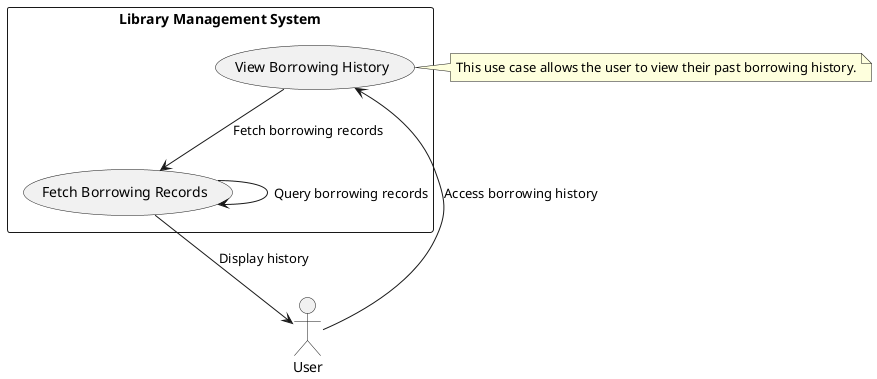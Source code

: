 @startuml

actor User

rectangle "Library Management System" {
    usecase "View Borrowing History" as UC6
    usecase "Fetch Borrowing Records" as UC7
}

User --> UC6 : "Access borrowing history"
UC6 --> UC7 : "Fetch borrowing records"
UC7 --> UC7 : "Query borrowing records"
UC7 --> User : "Display history"

note right of UC6
This use case allows the user to view their past borrowing history.
end note

@enduml
